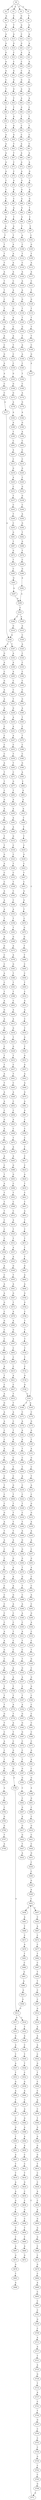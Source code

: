 strict digraph  {
	S0 -> S1 [ label = C ];
	S0 -> S2 [ label = G ];
	S0 -> S3 [ label = A ];
	S0 -> S4 [ label = T ];
	S1 -> S5 [ label = T ];
	S2 -> S6 [ label = A ];
	S3 -> S7 [ label = C ];
	S4 -> S8 [ label = G ];
	S5 -> S9 [ label = A ];
	S6 -> S10 [ label = A ];
	S7 -> S11 [ label = T ];
	S8 -> S12 [ label = A ];
	S9 -> S13 [ label = A ];
	S10 -> S14 [ label = A ];
	S11 -> S15 [ label = A ];
	S12 -> S16 [ label = C ];
	S13 -> S17 [ label = A ];
	S14 -> S18 [ label = A ];
	S15 -> S19 [ label = G ];
	S16 -> S20 [ label = G ];
	S17 -> S21 [ label = A ];
	S18 -> S22 [ label = G ];
	S19 -> S23 [ label = C ];
	S20 -> S24 [ label = A ];
	S21 -> S25 [ label = A ];
	S22 -> S26 [ label = A ];
	S23 -> S27 [ label = C ];
	S24 -> S28 [ label = C ];
	S25 -> S29 [ label = A ];
	S26 -> S30 [ label = A ];
	S27 -> S31 [ label = A ];
	S28 -> S32 [ label = C ];
	S29 -> S33 [ label = C ];
	S30 -> S34 [ label = C ];
	S31 -> S35 [ label = G ];
	S32 -> S36 [ label = G ];
	S33 -> S37 [ label = G ];
	S34 -> S38 [ label = T ];
	S35 -> S39 [ label = G ];
	S36 -> S40 [ label = A ];
	S37 -> S41 [ label = A ];
	S38 -> S42 [ label = T ];
	S39 -> S43 [ label = T ];
	S40 -> S44 [ label = A ];
	S41 -> S45 [ label = C ];
	S42 -> S46 [ label = C ];
	S43 -> S47 [ label = T ];
	S44 -> S48 [ label = G ];
	S45 -> S49 [ label = T ];
	S46 -> S50 [ label = T ];
	S47 -> S51 [ label = G ];
	S48 -> S52 [ label = T ];
	S49 -> S53 [ label = T ];
	S50 -> S54 [ label = C ];
	S51 -> S55 [ label = A ];
	S52 -> S56 [ label = C ];
	S53 -> S57 [ label = C ];
	S54 -> S58 [ label = A ];
	S55 -> S59 [ label = G ];
	S56 -> S60 [ label = C ];
	S57 -> S61 [ label = C ];
	S58 -> S62 [ label = A ];
	S59 -> S63 [ label = T ];
	S60 -> S64 [ label = A ];
	S61 -> S65 [ label = A ];
	S62 -> S66 [ label = A ];
	S63 -> S67 [ label = T ];
	S64 -> S68 [ label = A ];
	S65 -> S69 [ label = A ];
	S66 -> S70 [ label = A ];
	S67 -> S71 [ label = C ];
	S68 -> S72 [ label = A ];
	S69 -> S73 [ label = G ];
	S70 -> S74 [ label = A ];
	S71 -> S75 [ label = C ];
	S72 -> S76 [ label = A ];
	S73 -> S77 [ label = A ];
	S74 -> S78 [ label = T ];
	S75 -> S79 [ label = A ];
	S76 -> S80 [ label = G ];
	S77 -> S81 [ label = A ];
	S78 -> S82 [ label = T ];
	S79 -> S83 [ label = A ];
	S80 -> S84 [ label = G ];
	S81 -> S85 [ label = G ];
	S82 -> S86 [ label = C ];
	S83 -> S87 [ label = C ];
	S84 -> S88 [ label = A ];
	S85 -> S89 [ label = T ];
	S86 -> S90 [ label = C ];
	S87 -> S91 [ label = A ];
	S88 -> S92 [ label = G ];
	S89 -> S93 [ label = C ];
	S90 -> S94 [ label = G ];
	S91 -> S95 [ label = T ];
	S92 -> S96 [ label = G ];
	S93 -> S97 [ label = C ];
	S94 -> S98 [ label = A ];
	S95 -> S99 [ label = A ];
	S96 -> S100 [ label = T ];
	S97 -> S101 [ label = C ];
	S98 -> S102 [ label = T ];
	S99 -> S103 [ label = T ];
	S100 -> S104 [ label = A ];
	S101 -> S105 [ label = G ];
	S102 -> S106 [ label = T ];
	S103 -> S107 [ label = A ];
	S104 -> S108 [ label = C ];
	S105 -> S109 [ label = T ];
	S106 -> S110 [ label = T ];
	S107 -> S111 [ label = A ];
	S108 -> S112 [ label = T ];
	S109 -> S113 [ label = A ];
	S110 -> S114 [ label = T ];
	S111 -> S115 [ label = A ];
	S112 -> S116 [ label = C ];
	S113 -> S117 [ label = A ];
	S114 -> S118 [ label = A ];
	S115 -> S119 [ label = A ];
	S116 -> S120 [ label = A ];
	S117 -> S121 [ label = C ];
	S118 -> S122 [ label = T ];
	S119 -> S123 [ label = C ];
	S120 -> S124 [ label = A ];
	S121 -> S125 [ label = T ];
	S122 -> S126 [ label = T ];
	S123 -> S127 [ label = A ];
	S124 -> S128 [ label = A ];
	S125 -> S129 [ label = G ];
	S126 -> S130 [ label = C ];
	S127 -> S131 [ label = G ];
	S128 -> S132 [ label = G ];
	S129 -> S133 [ label = T ];
	S130 -> S134 [ label = T ];
	S131 -> S135 [ label = G ];
	S132 -> S136 [ label = T ];
	S133 -> S137 [ label = T ];
	S134 -> S138 [ label = C ];
	S135 -> S139 [ label = A ];
	S136 -> S140 [ label = T ];
	S137 -> S141 [ label = T ];
	S138 -> S142 [ label = G ];
	S139 -> S143 [ label = C ];
	S140 -> S144 [ label = G ];
	S141 -> S145 [ label = T ];
	S142 -> S146 [ label = A ];
	S143 -> S147 [ label = A ];
	S144 -> S148 [ label = T ];
	S145 -> S149 [ label = C ];
	S146 -> S150 [ label = C ];
	S147 -> S151 [ label = T ];
	S148 -> S152 [ label = A ];
	S149 -> S153 [ label = G ];
	S150 -> S154 [ label = G ];
	S151 -> S155 [ label = C ];
	S152 -> S156 [ label = A ];
	S153 -> S157 [ label = A ];
	S154 -> S158 [ label = A ];
	S155 -> S159 [ label = C ];
	S156 -> S160 [ label = C ];
	S157 -> S161 [ label = C ];
	S158 -> S162 [ label = A ];
	S159 -> S163 [ label = G ];
	S160 -> S164 [ label = T ];
	S161 -> S165 [ label = A ];
	S161 -> S166 [ label = T ];
	S162 -> S167 [ label = C ];
	S163 -> S168 [ label = G ];
	S164 -> S169 [ label = C ];
	S165 -> S170 [ label = C ];
	S166 -> S171 [ label = C ];
	S167 -> S172 [ label = C ];
	S168 -> S173 [ label = G ];
	S169 -> S174 [ label = A ];
	S170 -> S175 [ label = G ];
	S171 -> S176 [ label = A ];
	S172 -> S177 [ label = G ];
	S173 -> S178 [ label = A ];
	S174 -> S179 [ label = G ];
	S175 -> S180 [ label = G ];
	S176 -> S181 [ label = A ];
	S177 -> S182 [ label = A ];
	S178 -> S183 [ label = A ];
	S179 -> S184 [ label = A ];
	S180 -> S185 [ label = T ];
	S181 -> S186 [ label = A ];
	S182 -> S187 [ label = T ];
	S182 -> S188 [ label = C ];
	S183 -> S189 [ label = A ];
	S184 -> S190 [ label = G ];
	S185 -> S191 [ label = A ];
	S186 -> S192 [ label = T ];
	S187 -> S193 [ label = A ];
	S188 -> S194 [ label = G ];
	S189 -> S195 [ label = T ];
	S190 -> S196 [ label = A ];
	S191 -> S197 [ label = G ];
	S192 -> S198 [ label = C ];
	S193 -> S199 [ label = A ];
	S194 -> S200 [ label = A ];
	S195 -> S201 [ label = C ];
	S196 -> S202 [ label = C ];
	S197 -> S203 [ label = C ];
	S198 -> S204 [ label = T ];
	S199 -> S205 [ label = A ];
	S200 -> S206 [ label = C ];
	S201 -> S207 [ label = A ];
	S202 -> S208 [ label = C ];
	S203 -> S209 [ label = T ];
	S204 -> S210 [ label = A ];
	S205 -> S211 [ label = C ];
	S206 -> S212 [ label = G ];
	S207 -> S213 [ label = C ];
	S208 -> S214 [ label = C ];
	S209 -> S215 [ label = A ];
	S210 -> S216 [ label = C ];
	S211 -> S217 [ label = C ];
	S212 -> S218 [ label = A ];
	S213 -> S219 [ label = G ];
	S214 -> S220 [ label = G ];
	S215 -> S221 [ label = C ];
	S216 -> S222 [ label = C ];
	S217 -> S223 [ label = T ];
	S218 -> S224 [ label = A ];
	S219 -> S225 [ label = A ];
	S220 -> S226 [ label = C ];
	S221 -> S227 [ label = G ];
	S222 -> S228 [ label = T ];
	S223 -> S229 [ label = G ];
	S224 -> S230 [ label = A ];
	S225 -> S231 [ label = C ];
	S226 -> S232 [ label = G ];
	S227 -> S233 [ label = G ];
	S228 -> S234 [ label = C ];
	S229 -> S235 [ label = A ];
	S230 -> S236 [ label = G ];
	S231 -> S237 [ label = T ];
	S232 -> S238 [ label = G ];
	S233 -> S239 [ label = A ];
	S234 -> S240 [ label = T ];
	S235 -> S241 [ label = A ];
	S236 -> S242 [ label = C ];
	S237 -> S243 [ label = C ];
	S238 -> S244 [ label = C ];
	S239 -> S245 [ label = A ];
	S240 -> S246 [ label = A ];
	S241 -> S247 [ label = A ];
	S242 -> S248 [ label = C ];
	S243 -> S249 [ label = T ];
	S244 -> S250 [ label = A ];
	S245 -> S251 [ label = A ];
	S246 -> S252 [ label = G ];
	S247 -> S253 [ label = C ];
	S248 -> S254 [ label = C ];
	S249 -> S255 [ label = C ];
	S250 -> S256 [ label = G ];
	S251 -> S257 [ label = C ];
	S252 -> S258 [ label = G ];
	S253 -> S259 [ label = T ];
	S254 -> S260 [ label = C ];
	S255 -> S261 [ label = G ];
	S256 -> S262 [ label = T ];
	S257 -> S263 [ label = G ];
	S258 -> S264 [ label = G ];
	S259 -> S265 [ label = T ];
	S260 -> S266 [ label = A ];
	S261 -> S267 [ label = T ];
	S262 -> S268 [ label = G ];
	S263 -> S269 [ label = A ];
	S264 -> S270 [ label = T ];
	S265 -> S271 [ label = C ];
	S266 -> S272 [ label = T ];
	S267 -> S273 [ label = G ];
	S268 -> S274 [ label = T ];
	S269 -> S275 [ label = C ];
	S270 -> S276 [ label = G ];
	S271 -> S277 [ label = G ];
	S272 -> S278 [ label = T ];
	S273 -> S279 [ label = T ];
	S274 -> S280 [ label = C ];
	S275 -> S281 [ label = C ];
	S276 -> S282 [ label = T ];
	S277 -> S283 [ label = T ];
	S278 -> S284 [ label = C ];
	S279 -> S285 [ label = C ];
	S280 -> S286 [ label = G ];
	S281 -> S287 [ label = A ];
	S282 -> S288 [ label = C ];
	S283 -> S289 [ label = A ];
	S284 -> S290 [ label = G ];
	S285 -> S291 [ label = G ];
	S286 -> S292 [ label = A ];
	S287 -> S293 [ label = C ];
	S288 -> S294 [ label = A ];
	S289 -> S295 [ label = A ];
	S290 -> S296 [ label = A ];
	S291 -> S297 [ label = A ];
	S292 -> S298 [ label = A ];
	S293 -> S299 [ label = G ];
	S294 -> S300 [ label = A ];
	S295 -> S301 [ label = A ];
	S296 -> S302 [ label = A ];
	S297 -> S298 [ label = A ];
	S298 -> S303 [ label = C ];
	S299 -> S304 [ label = A ];
	S300 -> S305 [ label = C ];
	S301 -> S306 [ label = A ];
	S302 -> S307 [ label = A ];
	S303 -> S308 [ label = C ];
	S303 -> S309 [ label = A ];
	S304 -> S310 [ label = C ];
	S305 -> S311 [ label = A ];
	S306 -> S312 [ label = G ];
	S307 -> S313 [ label = T ];
	S308 -> S314 [ label = G ];
	S309 -> S315 [ label = A ];
	S310 -> S316 [ label = C ];
	S311 -> S317 [ label = T ];
	S312 -> S318 [ label = C ];
	S313 -> S319 [ label = T ];
	S314 -> S182 [ label = A ];
	S315 -> S320 [ label = C ];
	S316 -> S321 [ label = T ];
	S317 -> S322 [ label = C ];
	S318 -> S323 [ label = C ];
	S319 -> S324 [ label = G ];
	S320 -> S325 [ label = A ];
	S321 -> S326 [ label = G ];
	S322 -> S327 [ label = T ];
	S323 -> S328 [ label = T ];
	S324 -> S329 [ label = A ];
	S325 -> S330 [ label = C ];
	S326 -> S331 [ label = C ];
	S327 -> S332 [ label = G ];
	S328 -> S333 [ label = C ];
	S329 -> S334 [ label = C ];
	S330 -> S335 [ label = C ];
	S331 -> S336 [ label = G ];
	S332 -> S337 [ label = A ];
	S333 -> S338 [ label = T ];
	S334 -> S339 [ label = C ];
	S335 -> S340 [ label = C ];
	S336 -> S341 [ label = G ];
	S337 -> S342 [ label = C ];
	S338 -> S343 [ label = C ];
	S339 -> S344 [ label = A ];
	S340 -> S345 [ label = C ];
	S341 -> S346 [ label = C ];
	S342 -> S347 [ label = T ];
	S343 -> S348 [ label = C ];
	S344 -> S349 [ label = A ];
	S345 -> S350 [ label = C ];
	S346 -> S351 [ label = C ];
	S347 -> S352 [ label = A ];
	S348 -> S353 [ label = A ];
	S349 -> S354 [ label = A ];
	S350 -> S355 [ label = G ];
	S351 -> S356 [ label = C ];
	S352 -> S357 [ label = G ];
	S353 -> S358 [ label = T ];
	S354 -> S359 [ label = T ];
	S355 -> S360 [ label = A ];
	S356 -> S361 [ label = C ];
	S357 -> S362 [ label = G ];
	S358 -> S363 [ label = T ];
	S359 -> S364 [ label = A ];
	S360 -> S365 [ label = T ];
	S361 -> S366 [ label = C ];
	S362 -> S367 [ label = G ];
	S363 -> S368 [ label = G ];
	S364 -> S369 [ label = A ];
	S365 -> S370 [ label = C ];
	S366 -> S371 [ label = C ];
	S367 -> S372 [ label = C ];
	S368 -> S373 [ label = A ];
	S369 -> S374 [ label = G ];
	S370 -> S375 [ label = T ];
	S371 -> S376 [ label = G ];
	S372 -> S377 [ label = C ];
	S373 -> S378 [ label = A ];
	S374 -> S379 [ label = C ];
	S375 -> S380 [ label = C ];
	S376 -> S381 [ label = A ];
	S377 -> S382 [ label = T ];
	S378 -> S383 [ label = G ];
	S379 -> S384 [ label = C ];
	S380 -> S385 [ label = C ];
	S381 -> S386 [ label = C ];
	S382 -> S387 [ label = G ];
	S383 -> S388 [ label = T ];
	S384 -> S389 [ label = A ];
	S385 -> S390 [ label = G ];
	S386 -> S391 [ label = G ];
	S387 -> S392 [ label = G ];
	S388 -> S393 [ label = T ];
	S389 -> S394 [ label = C ];
	S390 -> S395 [ label = A ];
	S391 -> S396 [ label = A ];
	S392 -> S397 [ label = C ];
	S393 -> S398 [ label = T ];
	S394 -> S399 [ label = T ];
	S395 -> S400 [ label = C ];
	S396 -> S401 [ label = G ];
	S397 -> S402 [ label = C ];
	S398 -> S403 [ label = C ];
	S399 -> S404 [ label = A ];
	S400 -> S405 [ label = G ];
	S401 -> S406 [ label = C ];
	S402 -> S407 [ label = G ];
	S403 -> S408 [ label = A ];
	S404 -> S409 [ label = G ];
	S405 -> S410 [ label = A ];
	S406 -> S411 [ label = C ];
	S407 -> S412 [ label = A ];
	S408 -> S413 [ label = A ];
	S409 -> S414 [ label = A ];
	S410 -> S415 [ label = A ];
	S411 -> S416 [ label = G ];
	S412 -> S417 [ label = G ];
	S413 -> S418 [ label = G ];
	S414 -> S419 [ label = G ];
	S415 -> S420 [ label = T ];
	S416 -> S421 [ label = C ];
	S417 -> S422 [ label = G ];
	S418 -> S423 [ label = T ];
	S419 -> S424 [ label = G ];
	S420 -> S425 [ label = T ];
	S421 -> S426 [ label = C ];
	S422 -> S427 [ label = T ];
	S423 -> S428 [ label = G ];
	S424 -> S429 [ label = C ];
	S425 -> S430 [ label = T ];
	S426 -> S431 [ label = G ];
	S427 -> S432 [ label = A ];
	S428 -> S433 [ label = T ];
	S429 -> S434 [ label = T ];
	S430 -> S435 [ label = C ];
	S431 -> S436 [ label = C ];
	S433 -> S437 [ label = C ];
	S434 -> S438 [ label = T ];
	S435 -> S439 [ label = G ];
	S436 -> S440 [ label = C ];
	S437 -> S441 [ label = T ];
	S438 -> S442 [ label = A ];
	S439 -> S443 [ label = C ];
	S440 -> S444 [ label = G ];
	S441 -> S445 [ label = C ];
	S442 -> S446 [ label = T ];
	S443 -> S447 [ label = T ];
	S444 -> S448 [ label = A ];
	S445 -> S449 [ label = A ];
	S446 -> S450 [ label = A ];
	S447 -> S451 [ label = C ];
	S448 -> S452 [ label = C ];
	S449 -> S453 [ label = C ];
	S450 -> S454 [ label = A ];
	S451 -> S455 [ label = A ];
	S452 -> S456 [ label = C ];
	S452 -> S457 [ label = G ];
	S453 -> S458 [ label = C ];
	S454 -> S459 [ label = C ];
	S455 -> S460 [ label = G ];
	S456 -> S461 [ label = A ];
	S457 -> S462 [ label = C ];
	S458 -> S463 [ label = A ];
	S459 -> S464 [ label = G ];
	S460 -> S465 [ label = T ];
	S461 -> S466 [ label = T ];
	S462 -> S467 [ label = A ];
	S463 -> S468 [ label = C ];
	S464 -> S469 [ label = A ];
	S465 -> S470 [ label = C ];
	S466 -> S471 [ label = C ];
	S467 -> S472 [ label = C ];
	S468 -> S473 [ label = T ];
	S469 -> S474 [ label = C ];
	S470 -> S475 [ label = G ];
	S471 -> S476 [ label = A ];
	S472 -> S477 [ label = C ];
	S473 -> S478 [ label = A ];
	S474 -> S479 [ label = A ];
	S475 -> S480 [ label = G ];
	S476 -> S481 [ label = T ];
	S477 -> S482 [ label = T ];
	S478 -> S483 [ label = A ];
	S479 -> S484 [ label = A ];
	S480 -> S485 [ label = T ];
	S481 -> S486 [ label = C ];
	S482 -> S487 [ label = C ];
	S483 -> S488 [ label = G ];
	S484 -> S489 [ label = C ];
	S485 -> S490 [ label = T ];
	S486 -> S491 [ label = G ];
	S487 -> S492 [ label = T ];
	S488 -> S493 [ label = G ];
	S489 -> S494 [ label = T ];
	S490 -> S495 [ label = C ];
	S491 -> S496 [ label = A ];
	S492 -> S497 [ label = T ];
	S493 -> S498 [ label = C ];
	S494 -> S499 [ label = A ];
	S495 -> S500 [ label = C ];
	S496 -> S501 [ label = G ];
	S497 -> S502 [ label = C ];
	S498 -> S503 [ label = T ];
	S499 -> S504 [ label = T ];
	S500 -> S505 [ label = T ];
	S501 -> S506 [ label = G ];
	S502 -> S507 [ label = C ];
	S503 -> S508 [ label = C ];
	S504 -> S509 [ label = T ];
	S505 -> S510 [ label = C ];
	S506 -> S511 [ label = G ];
	S507 -> S512 [ label = G ];
	S508 -> S513 [ label = C ];
	S509 -> S514 [ label = T ];
	S510 -> S515 [ label = G ];
	S511 -> S516 [ label = C ];
	S511 -> S517 [ label = A ];
	S512 -> S518 [ label = C ];
	S513 -> S519 [ label = A ];
	S514 -> S520 [ label = C ];
	S515 -> S521 [ label = A ];
	S516 -> S522 [ label = T ];
	S517 -> S523 [ label = T ];
	S518 -> S524 [ label = A ];
	S519 -> S525 [ label = T ];
	S520 -> S526 [ label = C ];
	S521 -> S527 [ label = C ];
	S522 -> S528 [ label = A ];
	S523 -> S529 [ label = G ];
	S524 -> S530 [ label = A ];
	S525 -> S531 [ label = T ];
	S526 -> S532 [ label = C ];
	S527 -> S533 [ label = T ];
	S528 -> S534 [ label = C ];
	S529 -> S535 [ label = A ];
	S530 -> S536 [ label = A ];
	S531 -> S537 [ label = A ];
	S532 -> S538 [ label = A ];
	S533 -> S539 [ label = G ];
	S534 -> S540 [ label = T ];
	S535 -> S541 [ label = T ];
	S536 -> S542 [ label = C ];
	S537 -> S543 [ label = A ];
	S538 -> S544 [ label = A ];
	S539 -> S545 [ label = T ];
	S540 -> S546 [ label = T ];
	S541 -> S547 [ label = A ];
	S542 -> S548 [ label = G ];
	S543 -> S549 [ label = G ];
	S544 -> S550 [ label = A ];
	S545 -> S551 [ label = G ];
	S546 -> S552 [ label = C ];
	S547 -> S553 [ label = T ];
	S548 -> S554 [ label = T ];
	S549 -> S555 [ label = T ];
	S550 -> S556 [ label = C ];
	S551 -> S557 [ label = A ];
	S552 -> S558 [ label = G ];
	S553 -> S559 [ label = G ];
	S554 -> S560 [ label = C ];
	S555 -> S561 [ label = A ];
	S556 -> S562 [ label = A ];
	S557 -> S563 [ label = A ];
	S558 -> S564 [ label = A ];
	S559 -> S565 [ label = A ];
	S560 -> S566 [ label = C ];
	S561 -> S567 [ label = G ];
	S562 -> S568 [ label = A ];
	S563 -> S569 [ label = A ];
	S564 -> S570 [ label = C ];
	S565 -> S571 [ label = T ];
	S566 -> S572 [ label = A ];
	S567 -> S573 [ label = T ];
	S568 -> S574 [ label = G ];
	S569 -> S575 [ label = G ];
	S570 -> S576 [ label = A ];
	S571 -> S577 [ label = A ];
	S572 -> S578 [ label = C ];
	S573 -> S579 [ label = A ];
	S574 -> S580 [ label = C ];
	S575 -> S581 [ label = A ];
	S576 -> S582 [ label = G ];
	S577 -> S583 [ label = C ];
	S578 -> S584 [ label = T ];
	S579 -> S585 [ label = A ];
	S580 -> S586 [ label = G ];
	S581 -> S587 [ label = G ];
	S582 -> S588 [ label = A ];
	S583 -> S589 [ label = G ];
	S584 -> S590 [ label = G ];
	S585 -> S591 [ label = G ];
	S586 -> S592 [ label = C ];
	S587 -> S593 [ label = C ];
	S588 -> S594 [ label = A ];
	S589 -> S595 [ label = T ];
	S590 -> S596 [ label = G ];
	S591 -> S597 [ label = A ];
	S592 -> S598 [ label = C ];
	S593 -> S599 [ label = C ];
	S594 -> S600 [ label = A ];
	S595 -> S601 [ label = A ];
	S596 -> S602 [ label = G ];
	S597 -> S603 [ label = C ];
	S598 -> S604 [ label = C ];
	S599 -> S605 [ label = C ];
	S600 -> S606 [ label = C ];
	S601 -> S607 [ label = A ];
	S602 -> S608 [ label = G ];
	S603 -> S609 [ label = C ];
	S604 -> S610 [ label = C ];
	S605 -> S611 [ label = T ];
	S606 -> S612 [ label = C ];
	S607 -> S613 [ label = T ];
	S608 -> S614 [ label = T ];
	S609 -> S615 [ label = C ];
	S610 -> S616 [ label = A ];
	S611 -> S617 [ label = C ];
	S612 -> S618 [ label = T ];
	S613 -> S619 [ label = T ];
	S614 -> S620 [ label = C ];
	S615 -> S621 [ label = A ];
	S616 -> S622 [ label = T ];
	S617 -> S623 [ label = C ];
	S618 -> S624 [ label = G ];
	S619 -> S625 [ label = A ];
	S620 -> S626 [ label = C ];
	S621 -> S627 [ label = C ];
	S622 -> S628 [ label = C ];
	S623 -> S629 [ label = A ];
	S624 -> S630 [ label = C ];
	S625 -> S631 [ label = A ];
	S626 -> S632 [ label = A ];
	S627 -> S633 [ label = T ];
	S628 -> S634 [ label = A ];
	S629 -> S635 [ label = T ];
	S630 -> S636 [ label = C ];
	S631 -> S637 [ label = G ];
	S632 -> S638 [ label = C ];
	S633 -> S639 [ label = T ];
	S634 -> S640 [ label = G ];
	S635 -> S641 [ label = C ];
	S636 -> S642 [ label = G ];
	S637 -> S643 [ label = T ];
	S638 -> S644 [ label = A ];
	S639 -> S645 [ label = A ];
	S640 -> S646 [ label = A ];
	S641 -> S647 [ label = T ];
	S642 -> S648 [ label = C ];
	S643 -> S649 [ label = C ];
	S644 -> S650 [ label = G ];
	S645 -> S651 [ label = C ];
	S646 -> S652 [ label = A ];
	S647 -> S653 [ label = A ];
	S648 -> S654 [ label = T ];
	S649 -> S655 [ label = T ];
	S650 -> S656 [ label = G ];
	S651 -> S657 [ label = T ];
	S652 -> S658 [ label = C ];
	S653 -> S659 [ label = T ];
	S654 -> S660 [ label = T ];
	S655 -> S661 [ label = T ];
	S656 -> S662 [ label = G ];
	S657 -> S663 [ label = A ];
	S658 -> S664 [ label = C ];
	S659 -> S665 [ label = T ];
	S660 -> S666 [ label = A ];
	S661 -> S667 [ label = A ];
	S662 -> S668 [ label = C ];
	S663 -> S669 [ label = C ];
	S664 -> S670 [ label = A ];
	S665 -> S671 [ label = T ];
	S666 -> S672 [ label = G ];
	S667 -> S673 [ label = G ];
	S668 -> S674 [ label = C ];
	S669 -> S675 [ label = C ];
	S670 -> S676 [ label = T ];
	S671 -> S677 [ label = T ];
	S673 -> S678 [ label = G ];
	S674 -> S679 [ label = G ];
	S675 -> S680 [ label = T ];
	S676 -> S681 [ label = A ];
	S677 -> S682 [ label = T ];
	S678 -> S683 [ label = T ];
	S679 -> S684 [ label = C ];
	S680 -> S685 [ label = C ];
	S681 -> S686 [ label = C ];
	S682 -> S687 [ label = G ];
	S683 -> S688 [ label = A ];
	S684 -> S689 [ label = A ];
	S685 -> S690 [ label = G ];
	S686 -> S691 [ label = T ];
	S687 -> S692 [ label = A ];
	S689 -> S693 [ label = C ];
	S690 -> S694 [ label = T ];
	S691 -> S695 [ label = C ];
	S692 -> S696 [ label = A ];
	S693 -> S697 [ label = C ];
	S694 -> S698 [ label = T ];
	S695 -> S699 [ label = C ];
	S696 -> S700 [ label = G ];
	S697 -> S701 [ label = C ];
	S698 -> S702 [ label = T ];
	S699 -> S703 [ label = G ];
	S700 -> S704 [ label = G ];
	S701 -> S705 [ label = G ];
	S702 -> S706 [ label = T ];
	S703 -> S707 [ label = A ];
	S704 -> S708 [ label = C ];
	S705 -> S709 [ label = C ];
	S706 -> S710 [ label = T ];
	S707 -> S711 [ label = T ];
	S708 -> S712 [ label = T ];
	S709 -> S713 [ label = A ];
	S710 -> S714 [ label = A ];
	S711 -> S715 [ label = A ];
	S712 -> S716 [ label = T ];
	S713 -> S717 [ label = A ];
	S714 -> S718 [ label = A ];
	S715 -> S719 [ label = C ];
	S716 -> S720 [ label = T ];
	S717 -> S721 [ label = T ];
	S718 -> S722 [ label = G ];
	S719 -> S723 [ label = C ];
	S720 -> S724 [ label = T ];
	S721 -> S725 [ label = A ];
	S722 -> S726 [ label = A ];
	S723 -> S727 [ label = T ];
	S724 -> S728 [ label = T ];
	S725 -> S729 [ label = G ];
	S726 -> S730 [ label = A ];
	S727 -> S731 [ label = G ];
	S728 -> S732 [ label = C ];
	S729 -> S733 [ label = T ];
	S730 -> S734 [ label = A ];
	S731 -> S735 [ label = C ];
	S732 -> S736 [ label = G ];
	S733 -> S737 [ label = A ];
	S734 -> S738 [ label = G ];
	S735 -> S739 [ label = C ];
	S736 -> S740 [ label = A ];
	S737 -> S741 [ label = C ];
	S738 -> S742 [ label = A ];
	S739 -> S743 [ label = C ];
	S740 -> S161 [ label = C ];
	S741 -> S744 [ label = T ];
	S742 -> S745 [ label = C ];
	S743 -> S746 [ label = C ];
	S744 -> S747 [ label = G ];
	S745 -> S748 [ label = C ];
	S746 -> S749 [ label = C ];
	S747 -> S750 [ label = C ];
	S748 -> S751 [ label = T ];
	S749 -> S752 [ label = A ];
	S750 -> S753 [ label = C ];
	S751 -> S754 [ label = C ];
	S752 -> S755 [ label = A ];
	S753 -> S756 [ label = C ];
	S754 -> S757 [ label = C ];
	S755 -> S758 [ label = G ];
	S756 -> S759 [ label = G ];
	S757 -> S760 [ label = A ];
	S758 -> S761 [ label = C ];
	S759 -> S762 [ label = C ];
	S760 -> S763 [ label = A ];
	S761 -> S764 [ label = A ];
	S762 -> S765 [ label = C ];
	S763 -> S766 [ label = A ];
	S764 -> S767 [ label = G ];
	S765 -> S768 [ label = G ];
	S766 -> S769 [ label = T ];
	S767 -> S770 [ label = T ];
	S768 -> S771 [ label = A ];
	S769 -> S772 [ label = T ];
	S770 -> S773 [ label = T ];
	S771 -> S452 [ label = C ];
	S772 -> S774 [ label = A ];
	S773 -> S775 [ label = T ];
	S774 -> S776 [ label = T ];
	S775 -> S777 [ label = G ];
	S776 -> S778 [ label = A ];
	S777 -> S779 [ label = T ];
	S778 -> S780 [ label = T ];
	S779 -> S781 [ label = C ];
	S780 -> S782 [ label = C ];
	S781 -> S783 [ label = A ];
	S782 -> S784 [ label = G ];
	S783 -> S785 [ label = C ];
	S784 -> S786 [ label = A ];
	S785 -> S787 [ label = T ];
	S786 -> S788 [ label = G ];
	S787 -> S789 [ label = G ];
	S788 -> S790 [ label = G ];
	S789 -> S791 [ label = C ];
	S790 -> S511 [ label = G ];
	S791 -> S792 [ label = A ];
	S792 -> S793 [ label = T ];
	S793 -> S794 [ label = C ];
	S794 -> S795 [ label = G ];
	S795 -> S796 [ label = G ];
	S796 -> S797 [ label = T ];
	S797 -> S798 [ label = A ];
}

